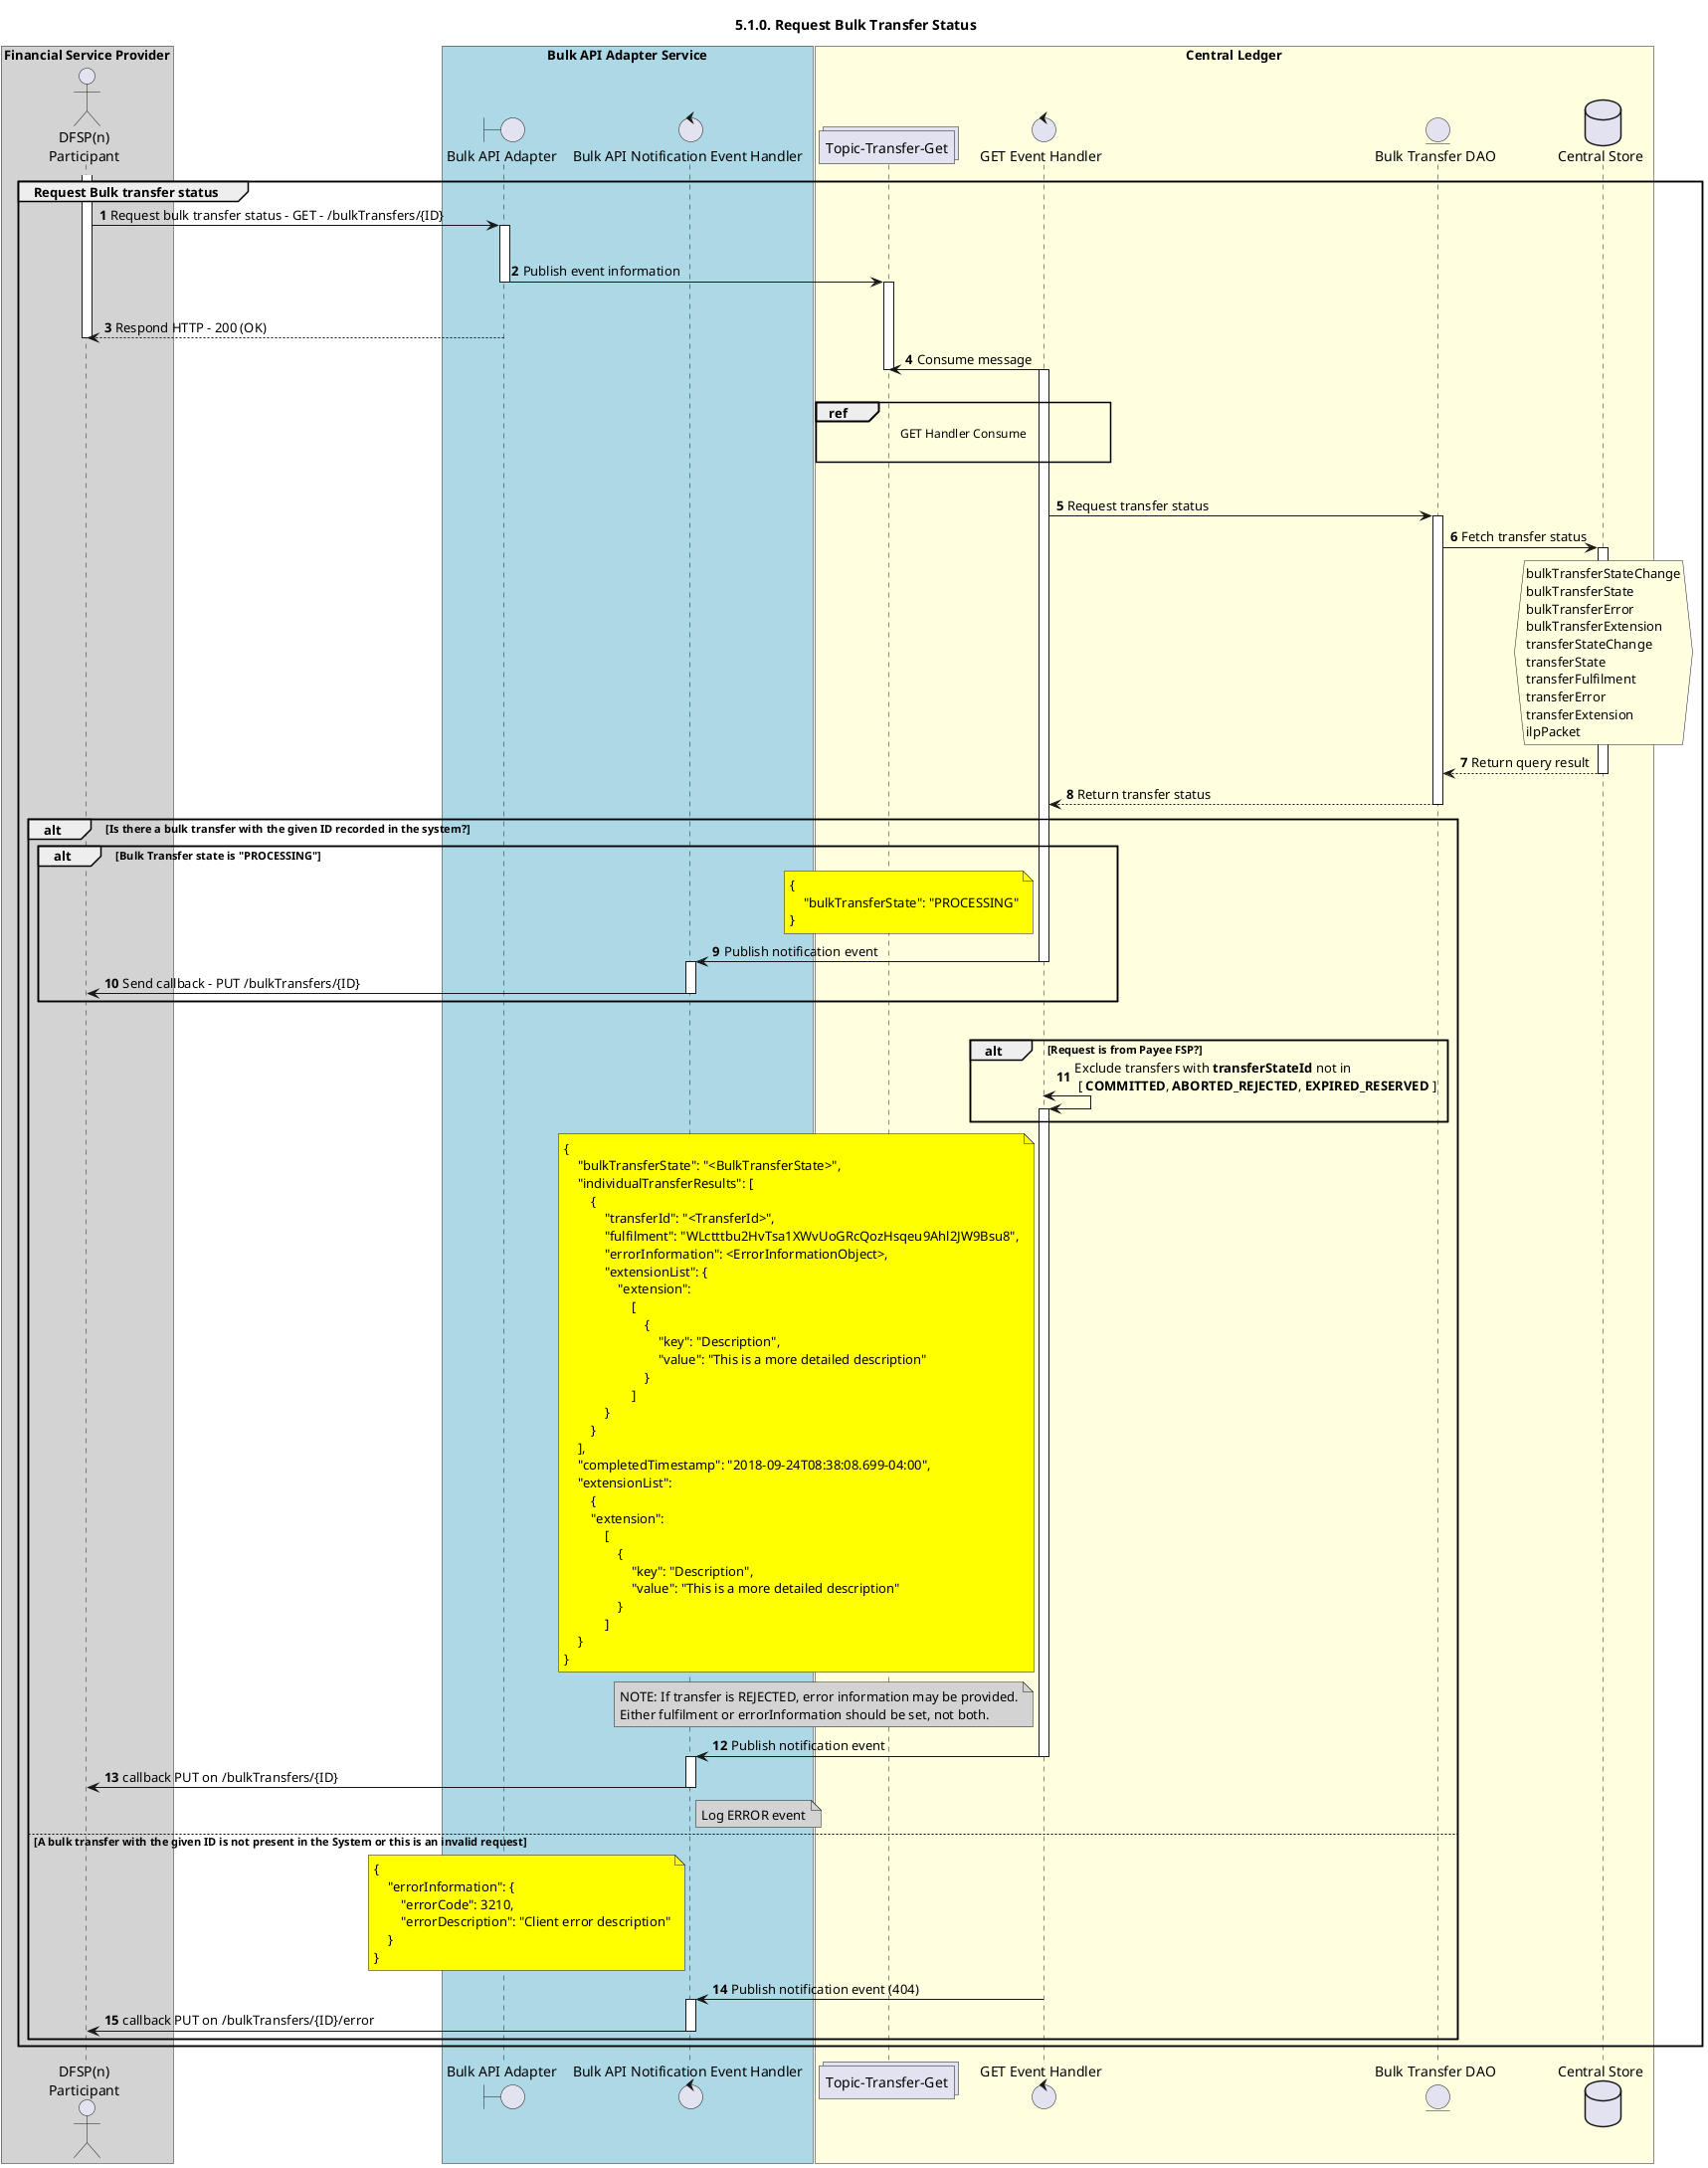 /'*****
 License
 --------------
 Copyright © 2017 Bill & Melinda Gates Foundation
 The Mojaloop files are made available by the Bill & Melinda Gates Foundation under the Apache License, Version 2.0 (the "License") and you may not use these files except in compliance with the License. You may obtain a copy of the License at
 http://www.apache.org/licenses/LICENSE-2.0
 Unless required by applicable law or agreed to in writing, the Mojaloop files are distributed on an "AS IS" BASIS, WITHOUT WARRANTIES OR CONDITIONS OF ANY KIND, either express or implied. See the License for the specific language governing permissions and limitations under the License.
 Contributors
 --------------
 This is the official list of the Mojaloop project contributors for this file.
 Names of the original copyright holders (individuals or organizations)
 should be listed with a '*' in the first column. People who have
 contributed from an organization can be listed under the organization
 that actually holds the copyright for their contributions (see the
 Gates Foundation organization for an example). Those individuals should have
 their names indented and be marked with a '-'. Email address can be added
 optionally within square brackets <email>.
 * Gates Foundation
 - Name Surname <name.surname@gatesfoundation.com>

 * Steven Oderayi <steven.oderayi@modusbox.com>
 --------------
 ******'/

@startuml
' declate title
title 5.1.0. Request Bulk Transfer Status

autonumber

' declare actors
actor "DFSP(n)\nParticipant" as DFSP
control "Bulk API Notification Event Handler" as NOTIFY_HANDLER
boundary "Bulk API Adapter" as BULKAPI
collections "Topic-Transfer-Get" as TOPIC_GET
control "GET Event Handler" as GET_HANDLER
entity "Bulk Transfer DAO" as TRANSFER_DAO
database "Central Store" as DB

box "Financial Service Provider" #lightGray
	participant DFSP
end box
box "Bulk API Adapter Service" #LightBlue
    participant BULKAPI
	participant NOTIFY_HANDLER
end box
box "Central Ledger" #LightYellow
    participant TOPIC_GET
    participant GET_HANDLER
    participant TRANSFER_DAO
    participant DB
end box

' start flow
group Request Bulk transfer status
    activate DFSP
    DFSP -> BULKAPI: Request bulk transfer status - GET - /bulkTransfers/{ID}
    activate BULKAPI
    |||
    BULKAPI -> TOPIC_GET: Publish event information
    deactivate BULKAPI
    activate TOPIC_GET
    |||
    deactivate GET_HANDLER
    
    DFSP <-- BULKAPI: Respond HTTP - 200 (OK)
    deactivate DFSP
    deactivate BULKAPI
    GET_HANDLER -> TOPIC_GET: Consume message
    |||
    ref over TOPIC_GET, GET_HANDLER :  GET Handler Consume\n
    |||
    deactivate TOPIC_GET
    activate GET_HANDLER
    GET_HANDLER -> TRANSFER_DAO: Request transfer status
    activate TRANSFER_DAO
    TRANSFER_DAO -> DB: Fetch transfer status

    activate DB
    hnote over DB #lightyellow
        bulkTransferStateChange
        bulkTransferState
        bulkTransferError
        bulkTransferExtension
        transferStateChange
        transferState
        transferFulfilment
        transferError
        transferExtension
        ilpPacket
    end hnote
    TRANSFER_DAO <-- DB: Return query result
    deactivate DB
    
    GET_HANDLER <-- TRANSFER_DAO: Return transfer status
    deactivate TRANSFER_DAO
    
    alt Is there a bulk transfer with the given ID recorded in the system?
        alt Bulk Transfer state is **"PROCESSING"**
            note left of GET_HANDLER #yellow
                {
                    "bulkTransferState": "PROCESSING"
                }
            end note
            NOTIFY_HANDLER <- GET_HANDLER: Publish notification event
            deactivate GET_HANDLER
            activate NOTIFY_HANDLER
            NOTIFY_HANDLER -> DFSP: Send callback - PUT /bulkTransfers/{ID}
            deactivate NOTIFY_HANDLER
        end
        |||
        alt Request is from Payee FSP?
            GET_HANDLER <-> GET_HANDLER: Exclude transfers with **transferStateId** not in \n [ **COMMITTED**, **ABORTED_REJECTED**, **EXPIRED_RESERVED** ]
            activate GET_HANDLER
        end
        
        note left of GET_HANDLER #yellow
            {
                "bulkTransferState": "<BulkTransferState>",
                "individualTransferResults": [
                    {
                        "transferId": "<TransferId>",
                        "fulfilment": "WLctttbu2HvTsa1XWvUoGRcQozHsqeu9Ahl2JW9Bsu8",
                        "errorInformation": <ErrorInformationObject>,
                        "extensionList": {
                            "extension":
                                [
                                    {
                                        "key": "Description",
                                        "value": "This is a more detailed description"
                                    }
                                ]
                        }
                    }
                ],
                "completedTimestamp": "2018-09-24T08:38:08.699-04:00",
                "extensionList":
                    {
                    "extension":
                        [
                            {
                                "key": "Description",
                                "value": "This is a more detailed description"
                            }
                        ]
                }
            }
        end note
        note left of GET_HANDLER #lightGray
            NOTE: If transfer is REJECTED, error information may be provided.
            Either fulfilment or errorInformation should be set, not both.
        end note
        NOTIFY_HANDLER <- GET_HANDLER: Publish notification event
        deactivate GET_HANDLER
        activate NOTIFY_HANDLER
        DFSP <- NOTIFY_HANDLER: callback PUT on /bulkTransfers/{ID}
        deactivate NOTIFY_HANDLER
        note right of NOTIFY_HANDLER #lightgray
            Log ERROR event
        end note
    else A bulk transfer with the given ID is not present in the System or this is an invalid request
        note left of NOTIFY_HANDLER #yellow
            {
                "errorInformation": {
                    "errorCode": 3210,
                    "errorDescription": "Client error description"
                }
            }
        end note
        GET_HANDLER -> NOTIFY_HANDLER: Publish notification event (404)
        activate NOTIFY_HANDLER
        DFSP <- NOTIFY_HANDLER: callback PUT on /bulkTransfers/{ID}/error
        deactivate NOTIFY_HANDLER
    end

    deactivate GET_HANDLER
    deactivate NOTIFY_HANDLER
deactivate DFSP
end
@enduml
